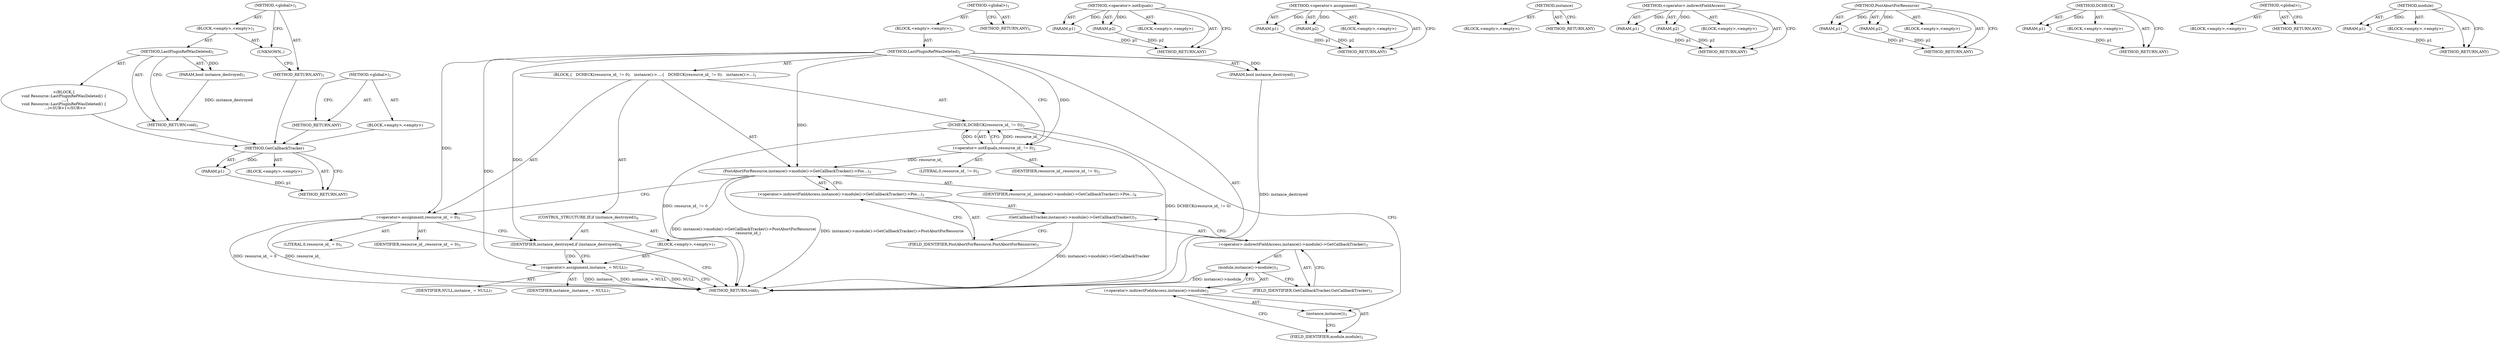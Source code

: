 digraph "&lt;global&gt;" {
vulnerable_73 [label=<(METHOD,GetCallbackTracker)>];
vulnerable_74 [label=<(PARAM,p1)>];
vulnerable_75 [label=<(BLOCK,&lt;empty&gt;,&lt;empty&gt;)>];
vulnerable_76 [label=<(METHOD_RETURN,ANY)>];
vulnerable_6 [label=<(METHOD,&lt;global&gt;)<SUB>1</SUB>>];
vulnerable_7 [label=<(BLOCK,&lt;empty&gt;,&lt;empty&gt;)<SUB>1</SUB>>];
vulnerable_8 [label=<(METHOD,LastPluginRefWasDeleted)<SUB>1</SUB>>];
vulnerable_9 [label=<(PARAM,bool instance_destroyed)<SUB>1</SUB>>];
vulnerable_10 [label=<(BLOCK,{
   DCHECK(resource_id_ != 0);
   instance()-&gt;...,{
   DCHECK(resource_id_ != 0);
   instance()-&gt;...)<SUB>1</SUB>>];
vulnerable_11 [label=<(DCHECK,DCHECK(resource_id_ != 0))<SUB>2</SUB>>];
vulnerable_12 [label=<(&lt;operator&gt;.notEquals,resource_id_ != 0)<SUB>2</SUB>>];
vulnerable_13 [label=<(IDENTIFIER,resource_id_,resource_id_ != 0)<SUB>2</SUB>>];
vulnerable_14 [label=<(LITERAL,0,resource_id_ != 0)<SUB>2</SUB>>];
vulnerable_15 [label=<(PostAbortForResource,instance()-&gt;module()-&gt;GetCallbackTracker()-&gt;Pos...)<SUB>3</SUB>>];
vulnerable_16 [label=<(&lt;operator&gt;.indirectFieldAccess,instance()-&gt;module()-&gt;GetCallbackTracker()-&gt;Pos...)<SUB>3</SUB>>];
vulnerable_17 [label=<(GetCallbackTracker,instance()-&gt;module()-&gt;GetCallbackTracker())<SUB>3</SUB>>];
vulnerable_18 [label=<(&lt;operator&gt;.indirectFieldAccess,instance()-&gt;module()-&gt;GetCallbackTracker)<SUB>3</SUB>>];
vulnerable_19 [label=<(module,instance()-&gt;module())<SUB>3</SUB>>];
vulnerable_20 [label=<(&lt;operator&gt;.indirectFieldAccess,instance()-&gt;module)<SUB>3</SUB>>];
vulnerable_21 [label=<(instance,instance())<SUB>3</SUB>>];
vulnerable_22 [label=<(FIELD_IDENTIFIER,module,module)<SUB>3</SUB>>];
vulnerable_23 [label=<(FIELD_IDENTIFIER,GetCallbackTracker,GetCallbackTracker)<SUB>3</SUB>>];
vulnerable_24 [label=<(FIELD_IDENTIFIER,PostAbortForResource,PostAbortForResource)<SUB>3</SUB>>];
vulnerable_25 [label=<(IDENTIFIER,resource_id_,instance()-&gt;module()-&gt;GetCallbackTracker()-&gt;Pos...)<SUB>4</SUB>>];
vulnerable_26 [label=<(&lt;operator&gt;.assignment,resource_id_ = 0)<SUB>5</SUB>>];
vulnerable_27 [label=<(IDENTIFIER,resource_id_,resource_id_ = 0)<SUB>5</SUB>>];
vulnerable_28 [label=<(LITERAL,0,resource_id_ = 0)<SUB>5</SUB>>];
vulnerable_29 [label=<(CONTROL_STRUCTURE,IF,if (instance_destroyed))<SUB>6</SUB>>];
vulnerable_30 [label=<(IDENTIFIER,instance_destroyed,if (instance_destroyed))<SUB>6</SUB>>];
vulnerable_31 [label=<(BLOCK,&lt;empty&gt;,&lt;empty&gt;)<SUB>7</SUB>>];
vulnerable_32 [label=<(&lt;operator&gt;.assignment,instance_ = NULL)<SUB>7</SUB>>];
vulnerable_33 [label=<(IDENTIFIER,instance_,instance_ = NULL)<SUB>7</SUB>>];
vulnerable_34 [label=<(IDENTIFIER,NULL,instance_ = NULL)<SUB>7</SUB>>];
vulnerable_35 [label=<(METHOD_RETURN,void)<SUB>1</SUB>>];
vulnerable_37 [label=<(METHOD_RETURN,ANY)<SUB>1</SUB>>];
vulnerable_58 [label=<(METHOD,&lt;operator&gt;.notEquals)>];
vulnerable_59 [label=<(PARAM,p1)>];
vulnerable_60 [label=<(PARAM,p2)>];
vulnerable_61 [label=<(BLOCK,&lt;empty&gt;,&lt;empty&gt;)>];
vulnerable_62 [label=<(METHOD_RETURN,ANY)>];
vulnerable_84 [label=<(METHOD,&lt;operator&gt;.assignment)>];
vulnerable_85 [label=<(PARAM,p1)>];
vulnerable_86 [label=<(PARAM,p2)>];
vulnerable_87 [label=<(BLOCK,&lt;empty&gt;,&lt;empty&gt;)>];
vulnerable_88 [label=<(METHOD_RETURN,ANY)>];
vulnerable_81 [label=<(METHOD,instance)>];
vulnerable_82 [label=<(BLOCK,&lt;empty&gt;,&lt;empty&gt;)>];
vulnerable_83 [label=<(METHOD_RETURN,ANY)>];
vulnerable_68 [label=<(METHOD,&lt;operator&gt;.indirectFieldAccess)>];
vulnerable_69 [label=<(PARAM,p1)>];
vulnerable_70 [label=<(PARAM,p2)>];
vulnerable_71 [label=<(BLOCK,&lt;empty&gt;,&lt;empty&gt;)>];
vulnerable_72 [label=<(METHOD_RETURN,ANY)>];
vulnerable_63 [label=<(METHOD,PostAbortForResource)>];
vulnerable_64 [label=<(PARAM,p1)>];
vulnerable_65 [label=<(PARAM,p2)>];
vulnerable_66 [label=<(BLOCK,&lt;empty&gt;,&lt;empty&gt;)>];
vulnerable_67 [label=<(METHOD_RETURN,ANY)>];
vulnerable_54 [label=<(METHOD,DCHECK)>];
vulnerable_55 [label=<(PARAM,p1)>];
vulnerable_56 [label=<(BLOCK,&lt;empty&gt;,&lt;empty&gt;)>];
vulnerable_57 [label=<(METHOD_RETURN,ANY)>];
vulnerable_48 [label=<(METHOD,&lt;global&gt;)<SUB>1</SUB>>];
vulnerable_49 [label=<(BLOCK,&lt;empty&gt;,&lt;empty&gt;)>];
vulnerable_50 [label=<(METHOD_RETURN,ANY)>];
vulnerable_77 [label=<(METHOD,module)>];
vulnerable_78 [label=<(PARAM,p1)>];
vulnerable_79 [label=<(BLOCK,&lt;empty&gt;,&lt;empty&gt;)>];
vulnerable_80 [label=<(METHOD_RETURN,ANY)>];
fixed_6 [label=<(METHOD,&lt;global&gt;)<SUB>1</SUB>>];
fixed_7 [label=<(BLOCK,&lt;empty&gt;,&lt;empty&gt;)<SUB>1</SUB>>];
fixed_8 [label=<(METHOD,LastPluginRefWasDeleted)<SUB>1</SUB>>];
fixed_9 [label=<(PARAM,bool instance_destroyed)<SUB>1</SUB>>];
fixed_10 [label="<(BLOCK,{
void Resource::LastPluginRefWasDeleted() {
  ...,{
void Resource::LastPluginRefWasDeleted() {
  ...)<SUB>1</SUB>>"];
fixed_11 [label=<(METHOD_RETURN,void)<SUB>1</SUB>>];
fixed_13 [label=<(UNKNOWN,,)>];
fixed_14 [label=<(METHOD_RETURN,ANY)<SUB>1</SUB>>];
fixed_23 [label=<(METHOD,&lt;global&gt;)<SUB>1</SUB>>];
fixed_24 [label=<(BLOCK,&lt;empty&gt;,&lt;empty&gt;)>];
fixed_25 [label=<(METHOD_RETURN,ANY)>];
vulnerable_73 -> vulnerable_74  [key=0, label="AST: "];
vulnerable_73 -> vulnerable_74  [key=1, label="DDG: "];
vulnerable_73 -> vulnerable_75  [key=0, label="AST: "];
vulnerable_73 -> vulnerable_76  [key=0, label="AST: "];
vulnerable_73 -> vulnerable_76  [key=1, label="CFG: "];
vulnerable_74 -> vulnerable_76  [key=0, label="DDG: p1"];
vulnerable_6 -> vulnerable_7  [key=0, label="AST: "];
vulnerable_6 -> vulnerable_37  [key=0, label="AST: "];
vulnerable_6 -> vulnerable_37  [key=1, label="CFG: "];
vulnerable_7 -> vulnerable_8  [key=0, label="AST: "];
vulnerable_8 -> vulnerable_9  [key=0, label="AST: "];
vulnerable_8 -> vulnerable_9  [key=1, label="DDG: "];
vulnerable_8 -> vulnerable_10  [key=0, label="AST: "];
vulnerable_8 -> vulnerable_35  [key=0, label="AST: "];
vulnerable_8 -> vulnerable_12  [key=0, label="CFG: "];
vulnerable_8 -> vulnerable_12  [key=1, label="DDG: "];
vulnerable_8 -> vulnerable_26  [key=0, label="DDG: "];
vulnerable_8 -> vulnerable_15  [key=0, label="DDG: "];
vulnerable_8 -> vulnerable_30  [key=0, label="DDG: "];
vulnerable_8 -> vulnerable_32  [key=0, label="DDG: "];
vulnerable_9 -> vulnerable_35  [key=0, label="DDG: instance_destroyed"];
vulnerable_10 -> vulnerable_11  [key=0, label="AST: "];
vulnerable_10 -> vulnerable_15  [key=0, label="AST: "];
vulnerable_10 -> vulnerable_26  [key=0, label="AST: "];
vulnerable_10 -> vulnerable_29  [key=0, label="AST: "];
vulnerable_11 -> vulnerable_12  [key=0, label="AST: "];
vulnerable_11 -> vulnerable_21  [key=0, label="CFG: "];
vulnerable_11 -> vulnerable_35  [key=0, label="DDG: resource_id_ != 0"];
vulnerable_11 -> vulnerable_35  [key=1, label="DDG: DCHECK(resource_id_ != 0)"];
vulnerable_12 -> vulnerable_13  [key=0, label="AST: "];
vulnerable_12 -> vulnerable_14  [key=0, label="AST: "];
vulnerable_12 -> vulnerable_11  [key=0, label="CFG: "];
vulnerable_12 -> vulnerable_11  [key=1, label="DDG: resource_id_"];
vulnerable_12 -> vulnerable_11  [key=2, label="DDG: 0"];
vulnerable_12 -> vulnerable_15  [key=0, label="DDG: resource_id_"];
vulnerable_15 -> vulnerable_16  [key=0, label="AST: "];
vulnerable_15 -> vulnerable_25  [key=0, label="AST: "];
vulnerable_15 -> vulnerable_26  [key=0, label="CFG: "];
vulnerable_15 -> vulnerable_35  [key=0, label="DDG: instance()-&gt;module()-&gt;GetCallbackTracker()-&gt;PostAbortForResource"];
vulnerable_15 -> vulnerable_35  [key=1, label="DDG: instance()-&gt;module()-&gt;GetCallbackTracker()-&gt;PostAbortForResource(
       resource_id_)"];
vulnerable_16 -> vulnerable_17  [key=0, label="AST: "];
vulnerable_16 -> vulnerable_24  [key=0, label="AST: "];
vulnerable_16 -> vulnerable_15  [key=0, label="CFG: "];
vulnerable_17 -> vulnerable_18  [key=0, label="AST: "];
vulnerable_17 -> vulnerable_24  [key=0, label="CFG: "];
vulnerable_17 -> vulnerable_35  [key=0, label="DDG: instance()-&gt;module()-&gt;GetCallbackTracker"];
vulnerable_18 -> vulnerable_19  [key=0, label="AST: "];
vulnerable_18 -> vulnerable_23  [key=0, label="AST: "];
vulnerable_18 -> vulnerable_17  [key=0, label="CFG: "];
vulnerable_19 -> vulnerable_20  [key=0, label="AST: "];
vulnerable_19 -> vulnerable_23  [key=0, label="CFG: "];
vulnerable_19 -> vulnerable_35  [key=0, label="DDG: instance()-&gt;module"];
vulnerable_20 -> vulnerable_21  [key=0, label="AST: "];
vulnerable_20 -> vulnerable_22  [key=0, label="AST: "];
vulnerable_20 -> vulnerable_19  [key=0, label="CFG: "];
vulnerable_21 -> vulnerable_22  [key=0, label="CFG: "];
vulnerable_22 -> vulnerable_20  [key=0, label="CFG: "];
vulnerable_23 -> vulnerable_18  [key=0, label="CFG: "];
vulnerable_24 -> vulnerable_16  [key=0, label="CFG: "];
vulnerable_26 -> vulnerable_27  [key=0, label="AST: "];
vulnerable_26 -> vulnerable_28  [key=0, label="AST: "];
vulnerable_26 -> vulnerable_30  [key=0, label="CFG: "];
vulnerable_26 -> vulnerable_35  [key=0, label="DDG: resource_id_"];
vulnerable_26 -> vulnerable_35  [key=1, label="DDG: resource_id_ = 0"];
vulnerable_29 -> vulnerable_30  [key=0, label="AST: "];
vulnerable_29 -> vulnerable_31  [key=0, label="AST: "];
vulnerable_30 -> vulnerable_35  [key=0, label="CFG: "];
vulnerable_30 -> vulnerable_32  [key=0, label="CFG: "];
vulnerable_30 -> vulnerable_32  [key=1, label="CDG: "];
vulnerable_31 -> vulnerable_32  [key=0, label="AST: "];
vulnerable_32 -> vulnerable_33  [key=0, label="AST: "];
vulnerable_32 -> vulnerable_34  [key=0, label="AST: "];
vulnerable_32 -> vulnerable_35  [key=0, label="CFG: "];
vulnerable_32 -> vulnerable_35  [key=1, label="DDG: instance_"];
vulnerable_32 -> vulnerable_35  [key=2, label="DDG: instance_ = NULL"];
vulnerable_32 -> vulnerable_35  [key=3, label="DDG: NULL"];
vulnerable_58 -> vulnerable_59  [key=0, label="AST: "];
vulnerable_58 -> vulnerable_59  [key=1, label="DDG: "];
vulnerable_58 -> vulnerable_61  [key=0, label="AST: "];
vulnerable_58 -> vulnerable_60  [key=0, label="AST: "];
vulnerable_58 -> vulnerable_60  [key=1, label="DDG: "];
vulnerable_58 -> vulnerable_62  [key=0, label="AST: "];
vulnerable_58 -> vulnerable_62  [key=1, label="CFG: "];
vulnerable_59 -> vulnerable_62  [key=0, label="DDG: p1"];
vulnerable_60 -> vulnerable_62  [key=0, label="DDG: p2"];
vulnerable_84 -> vulnerable_85  [key=0, label="AST: "];
vulnerable_84 -> vulnerable_85  [key=1, label="DDG: "];
vulnerable_84 -> vulnerable_87  [key=0, label="AST: "];
vulnerable_84 -> vulnerable_86  [key=0, label="AST: "];
vulnerable_84 -> vulnerable_86  [key=1, label="DDG: "];
vulnerable_84 -> vulnerable_88  [key=0, label="AST: "];
vulnerable_84 -> vulnerable_88  [key=1, label="CFG: "];
vulnerable_85 -> vulnerable_88  [key=0, label="DDG: p1"];
vulnerable_86 -> vulnerable_88  [key=0, label="DDG: p2"];
vulnerable_81 -> vulnerable_82  [key=0, label="AST: "];
vulnerable_81 -> vulnerable_83  [key=0, label="AST: "];
vulnerable_81 -> vulnerable_83  [key=1, label="CFG: "];
vulnerable_68 -> vulnerable_69  [key=0, label="AST: "];
vulnerable_68 -> vulnerable_69  [key=1, label="DDG: "];
vulnerable_68 -> vulnerable_71  [key=0, label="AST: "];
vulnerable_68 -> vulnerable_70  [key=0, label="AST: "];
vulnerable_68 -> vulnerable_70  [key=1, label="DDG: "];
vulnerable_68 -> vulnerable_72  [key=0, label="AST: "];
vulnerable_68 -> vulnerable_72  [key=1, label="CFG: "];
vulnerable_69 -> vulnerable_72  [key=0, label="DDG: p1"];
vulnerable_70 -> vulnerable_72  [key=0, label="DDG: p2"];
vulnerable_63 -> vulnerable_64  [key=0, label="AST: "];
vulnerable_63 -> vulnerable_64  [key=1, label="DDG: "];
vulnerable_63 -> vulnerable_66  [key=0, label="AST: "];
vulnerable_63 -> vulnerable_65  [key=0, label="AST: "];
vulnerable_63 -> vulnerable_65  [key=1, label="DDG: "];
vulnerable_63 -> vulnerable_67  [key=0, label="AST: "];
vulnerable_63 -> vulnerable_67  [key=1, label="CFG: "];
vulnerable_64 -> vulnerable_67  [key=0, label="DDG: p1"];
vulnerable_65 -> vulnerable_67  [key=0, label="DDG: p2"];
vulnerable_54 -> vulnerable_55  [key=0, label="AST: "];
vulnerable_54 -> vulnerable_55  [key=1, label="DDG: "];
vulnerable_54 -> vulnerable_56  [key=0, label="AST: "];
vulnerable_54 -> vulnerable_57  [key=0, label="AST: "];
vulnerable_54 -> vulnerable_57  [key=1, label="CFG: "];
vulnerable_55 -> vulnerable_57  [key=0, label="DDG: p1"];
vulnerable_48 -> vulnerable_49  [key=0, label="AST: "];
vulnerable_48 -> vulnerable_50  [key=0, label="AST: "];
vulnerable_48 -> vulnerable_50  [key=1, label="CFG: "];
vulnerable_77 -> vulnerable_78  [key=0, label="AST: "];
vulnerable_77 -> vulnerable_78  [key=1, label="DDG: "];
vulnerable_77 -> vulnerable_79  [key=0, label="AST: "];
vulnerable_77 -> vulnerable_80  [key=0, label="AST: "];
vulnerable_77 -> vulnerable_80  [key=1, label="CFG: "];
vulnerable_78 -> vulnerable_80  [key=0, label="DDG: p1"];
fixed_6 -> fixed_7  [key=0, label="AST: "];
fixed_6 -> fixed_14  [key=0, label="AST: "];
fixed_6 -> fixed_13  [key=0, label="CFG: "];
fixed_7 -> fixed_8  [key=0, label="AST: "];
fixed_7 -> fixed_13  [key=0, label="AST: "];
fixed_8 -> fixed_9  [key=0, label="AST: "];
fixed_8 -> fixed_9  [key=1, label="DDG: "];
fixed_8 -> fixed_10  [key=0, label="AST: "];
fixed_8 -> fixed_11  [key=0, label="AST: "];
fixed_8 -> fixed_11  [key=1, label="CFG: "];
fixed_9 -> fixed_11  [key=0, label="DDG: instance_destroyed"];
fixed_10 -> vulnerable_73  [key=0];
fixed_11 -> vulnerable_73  [key=0];
fixed_13 -> fixed_14  [key=0, label="CFG: "];
fixed_14 -> vulnerable_73  [key=0];
fixed_23 -> fixed_24  [key=0, label="AST: "];
fixed_23 -> fixed_25  [key=0, label="AST: "];
fixed_23 -> fixed_25  [key=1, label="CFG: "];
fixed_24 -> vulnerable_73  [key=0];
fixed_25 -> vulnerable_73  [key=0];
}
